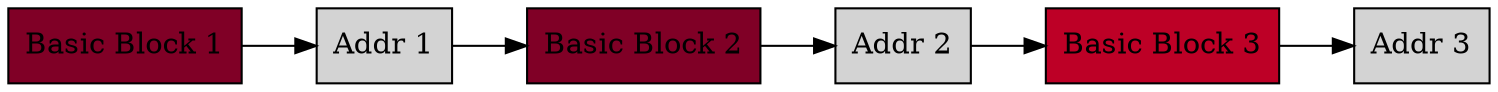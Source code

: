 digraph "__triangle_operations_MOD_area"{
	rankdir=LR;
	node[shape=box,colorscheme=ylorrd9, style=filled];

	"Basic Block 1" [fillcolor=9];
	"Basic Block 2" [fillcolor=9];
	"Basic Block 3" [fillcolor=8];
	"Addr 1";
	"Addr 2";
	"Addr 3";

	"Basic Block 1"->"Addr 1";
	"Addr 1"->"Basic Block 2";
	"Basic Block 2"->"Addr 2";
	"Addr 2"->"Basic Block 3";
	"Basic Block 3"->"Addr 3";
}
